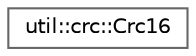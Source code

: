digraph "Graphical Class Hierarchy"
{
 // LATEX_PDF_SIZE
  bgcolor="transparent";
  edge [fontname=Helvetica,fontsize=10,labelfontname=Helvetica,labelfontsize=10];
  node [fontname=Helvetica,fontsize=10,shape=box,height=0.2,width=0.4];
  rankdir="LR";
  Node0 [id="Node000000",label="util::crc::Crc16",height=0.2,width=0.4,color="grey40", fillcolor="white", style="filled",URL="$d3/d51/structutil_1_1crc_1_1Crc16.html",tooltip=" "];
}
